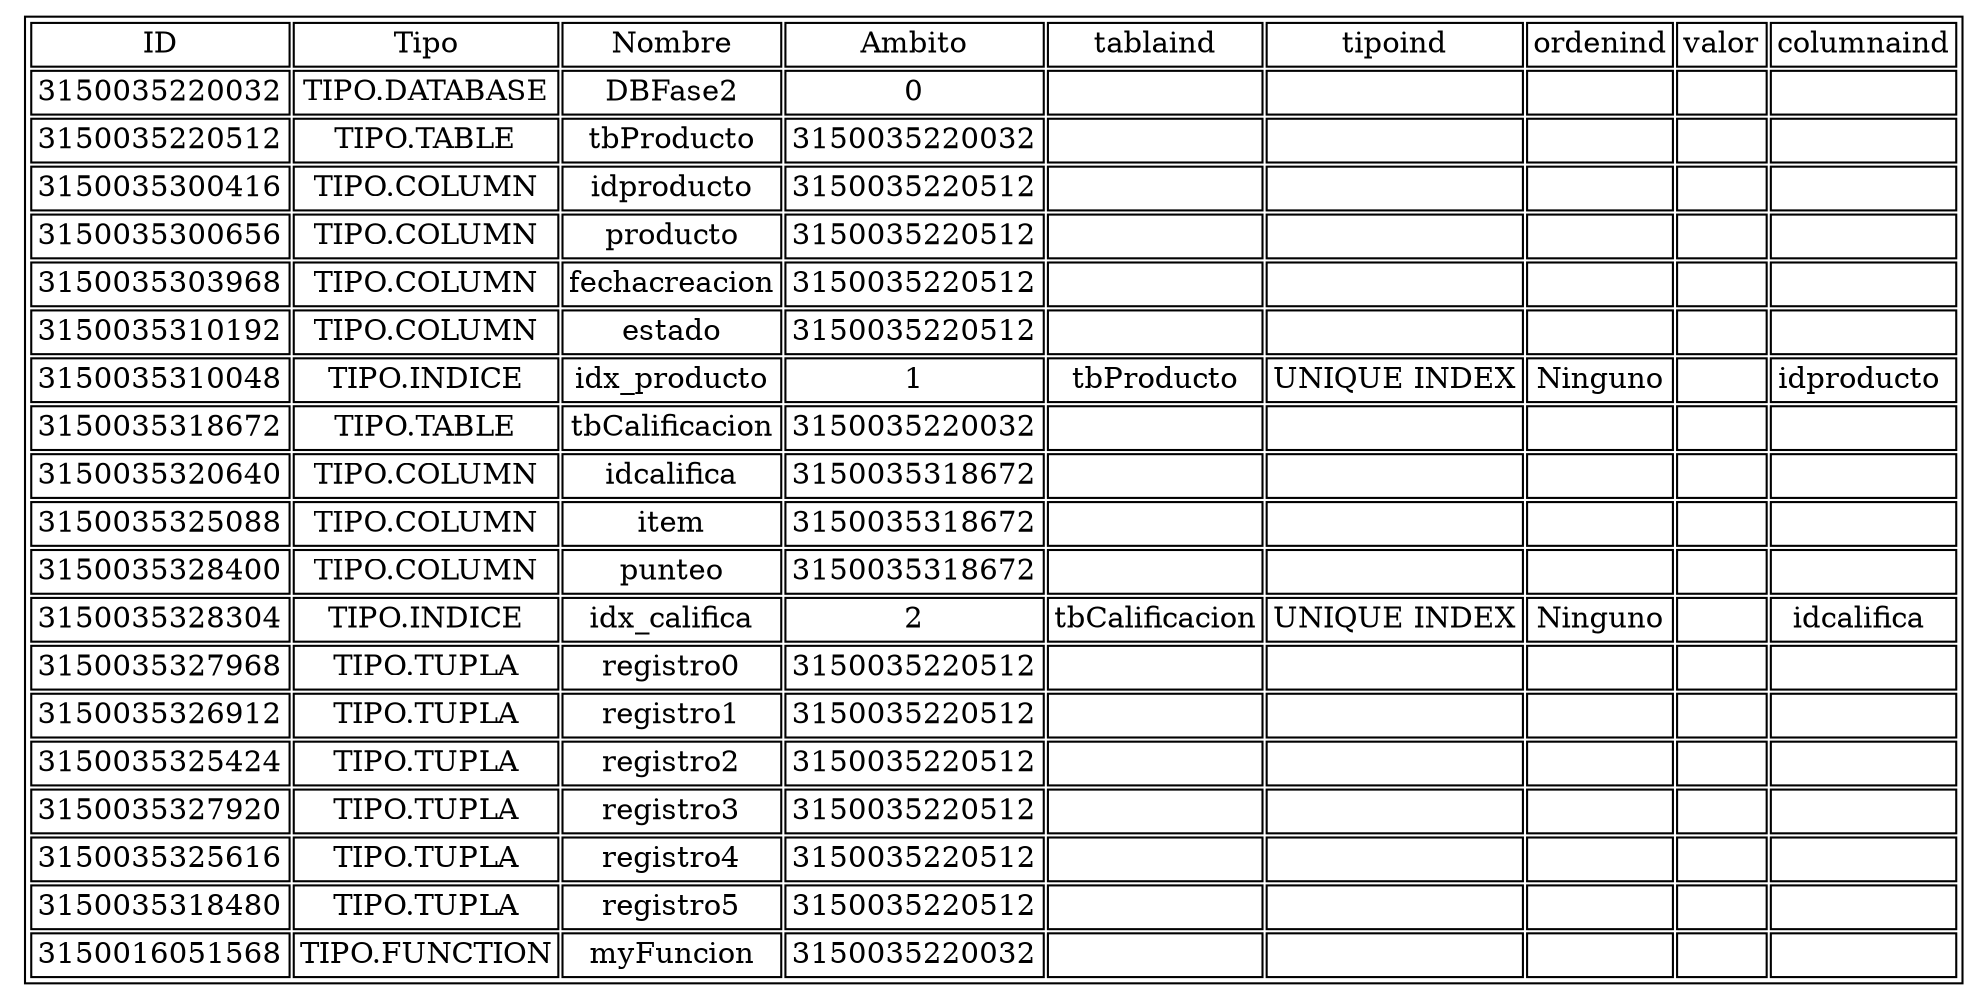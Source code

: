 digraph structs {
	node [shape=plaintext]
lista [label =  <<TABLE> 
 <TR><TD>ID</TD><TD>Tipo</TD><TD>Nombre</TD><TD>Ambito</TD><TD>tablaind</TD><TD>tipoind</TD><TD>ordenind</TD><TD>valor</TD><TD>columnaind</TD></TR> <TR>
<TD>
3150035220032
</TD><TD>TIPO.DATABASE
</TD><TD>DBFase2
</TD><TD>0
</TD><TD>
</TD><TD>
</TD><TD>
</TD><TD>
</TD><TD>
</TD></TR><TR>
<TD>
3150035220512
</TD><TD>TIPO.TABLE
</TD><TD>tbProducto
</TD><TD>3150035220032
</TD><TD>
</TD><TD>
</TD><TD>
</TD><TD>
</TD><TD>
</TD></TR><TR>
<TD>
3150035300416
</TD><TD>TIPO.COLUMN
</TD><TD>idproducto
</TD><TD>3150035220512
</TD><TD>
</TD><TD>
</TD><TD>
</TD><TD>
</TD><TD>
</TD></TR><TR>
<TD>
3150035300656
</TD><TD>TIPO.COLUMN
</TD><TD>producto
</TD><TD>3150035220512
</TD><TD>
</TD><TD>
</TD><TD>
</TD><TD>
</TD><TD>
</TD></TR><TR>
<TD>
3150035303968
</TD><TD>TIPO.COLUMN
</TD><TD>fechacreacion
</TD><TD>3150035220512
</TD><TD>
</TD><TD>
</TD><TD>
</TD><TD>
</TD><TD>
</TD></TR><TR>
<TD>
3150035310192
</TD><TD>TIPO.COLUMN
</TD><TD>estado
</TD><TD>3150035220512
</TD><TD>
</TD><TD>
</TD><TD>
</TD><TD>
</TD><TD>
</TD></TR><TR>
<TD>
3150035310048
</TD><TD>TIPO.INDICE
</TD><TD>idx_producto
</TD><TD>1
</TD><TD>tbProducto
</TD><TD>UNIQUE INDEX
</TD><TD>Ninguno
</TD><TD>
</TD><TD>idproducto 
</TD></TR><TR>
<TD>
3150035318672
</TD><TD>TIPO.TABLE
</TD><TD>tbCalificacion
</TD><TD>3150035220032
</TD><TD>
</TD><TD>
</TD><TD>
</TD><TD>
</TD><TD>
</TD></TR><TR>
<TD>
3150035320640
</TD><TD>TIPO.COLUMN
</TD><TD>idcalifica
</TD><TD>3150035318672
</TD><TD>
</TD><TD>
</TD><TD>
</TD><TD>
</TD><TD>
</TD></TR><TR>
<TD>
3150035325088
</TD><TD>TIPO.COLUMN
</TD><TD>item
</TD><TD>3150035318672
</TD><TD>
</TD><TD>
</TD><TD>
</TD><TD>
</TD><TD>
</TD></TR><TR>
<TD>
3150035328400
</TD><TD>TIPO.COLUMN
</TD><TD>punteo
</TD><TD>3150035318672
</TD><TD>
</TD><TD>
</TD><TD>
</TD><TD>
</TD><TD>
</TD></TR><TR>
<TD>
3150035328304
</TD><TD>TIPO.INDICE
</TD><TD>idx_califica
</TD><TD>2
</TD><TD>tbCalificacion
</TD><TD>UNIQUE INDEX
</TD><TD>Ninguno
</TD><TD>
</TD><TD>idcalifica 
</TD></TR><TR>
<TD>
3150035327968
</TD><TD>TIPO.TUPLA
</TD><TD>registro0
</TD><TD>3150035220512
</TD><TD>
</TD><TD>
</TD><TD>
</TD><TD>
</TD><TD>
</TD></TR><TR>
<TD>
3150035326912
</TD><TD>TIPO.TUPLA
</TD><TD>registro1
</TD><TD>3150035220512
</TD><TD>
</TD><TD>
</TD><TD>
</TD><TD>
</TD><TD>
</TD></TR><TR>
<TD>
3150035325424
</TD><TD>TIPO.TUPLA
</TD><TD>registro2
</TD><TD>3150035220512
</TD><TD>
</TD><TD>
</TD><TD>
</TD><TD>
</TD><TD>
</TD></TR><TR>
<TD>
3150035327920
</TD><TD>TIPO.TUPLA
</TD><TD>registro3
</TD><TD>3150035220512
</TD><TD>
</TD><TD>
</TD><TD>
</TD><TD>
</TD><TD>
</TD></TR><TR>
<TD>
3150035325616
</TD><TD>TIPO.TUPLA
</TD><TD>registro4
</TD><TD>3150035220512
</TD><TD>
</TD><TD>
</TD><TD>
</TD><TD>
</TD><TD>
</TD></TR><TR>
<TD>
3150035318480
</TD><TD>TIPO.TUPLA
</TD><TD>registro5
</TD><TD>3150035220512
</TD><TD>
</TD><TD>
</TD><TD>
</TD><TD>
</TD><TD>
</TD></TR><TR>
<TD>
3150016051568
</TD><TD>TIPO.FUNCTION
</TD><TD>myFuncion
</TD><TD>3150035220032
</TD><TD>
</TD><TD>
</TD><TD>
</TD><TD>
</TD><TD>
</TD></TR></TABLE>>, ];
}
